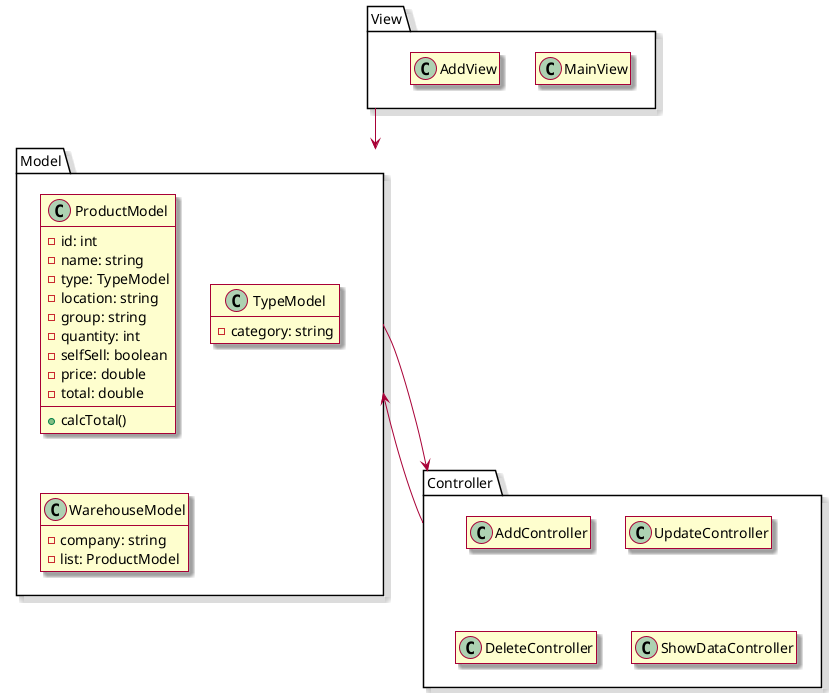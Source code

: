 @startuml
'left to right direction
skin rose

package Model {
    class "ProductModel" as pm {
        -id: int
        -name: string
        -type: TypeModel
        -location: string
        -group: string
        -quantity: int
        -selfSell: boolean
        -price: double
        -total: double
        +calcTotal()
    }

    class "TypeModel" as tp {
        -category: string
    }

    class "WarehouseModel" as wh {
        -company: string
        -list: ProductModel
    }
}

package Controller {
    class AddController
    class UpdateController
    class DeleteController
    class ShowDataController
}

package View {
    class MainView
    class AddView
}

View --> Model
Model --> Controller
Controller --> Model

hide empty members
@enduml